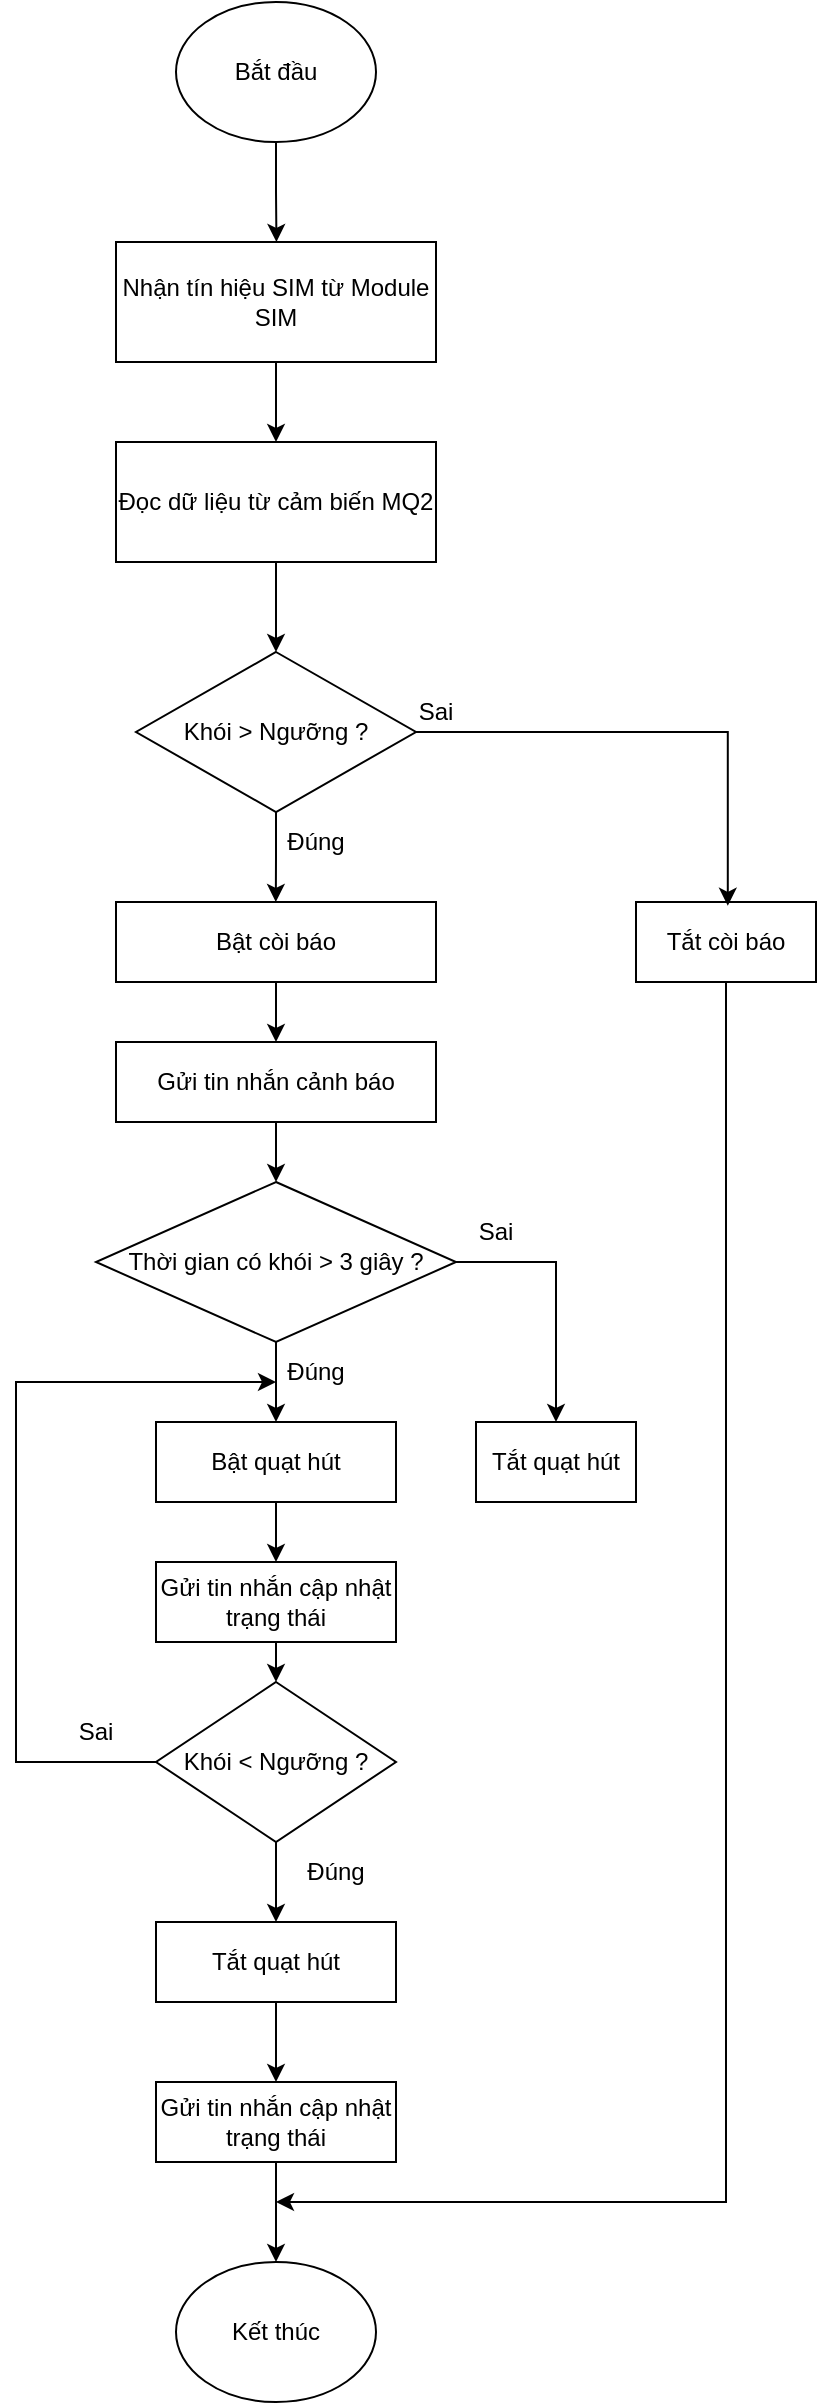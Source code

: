 <mxfile version="24.5.2" type="github">
  <diagram id="C5RBs43oDa-KdzZeNtuy" name="Page-1">
    <mxGraphModel dx="983" dy="513" grid="1" gridSize="10" guides="1" tooltips="1" connect="1" arrows="1" fold="1" page="1" pageScale="1" pageWidth="827" pageHeight="1169" math="0" shadow="0">
      <root>
        <mxCell id="WIyWlLk6GJQsqaUBKTNV-0" />
        <mxCell id="WIyWlLk6GJQsqaUBKTNV-1" parent="WIyWlLk6GJQsqaUBKTNV-0" />
        <mxCell id="eV6czUfD6VqGQYj8JQj0-36" style="edgeStyle=orthogonalEdgeStyle;rounded=0;orthogonalLoop=1;jettySize=auto;html=1;exitX=0.5;exitY=1;exitDx=0;exitDy=0;" parent="WIyWlLk6GJQsqaUBKTNV-1" source="eV6czUfD6VqGQYj8JQj0-37" edge="1">
          <mxGeometry relative="1" as="geometry">
            <mxPoint x="370.222" y="130" as="targetPoint" />
          </mxGeometry>
        </mxCell>
        <mxCell id="eV6czUfD6VqGQYj8JQj0-37" value="Bắt đầu" style="ellipse;whiteSpace=wrap;html=1;" parent="WIyWlLk6GJQsqaUBKTNV-1" vertex="1">
          <mxGeometry x="320" y="10" width="100" height="70" as="geometry" />
        </mxCell>
        <mxCell id="eV6czUfD6VqGQYj8JQj0-38" style="edgeStyle=orthogonalEdgeStyle;rounded=0;orthogonalLoop=1;jettySize=auto;html=1;exitX=0.5;exitY=1;exitDx=0;exitDy=0;" parent="WIyWlLk6GJQsqaUBKTNV-1" source="eV6czUfD6VqGQYj8JQj0-39" edge="1">
          <mxGeometry relative="1" as="geometry">
            <mxPoint x="369.903" y="460.0" as="targetPoint" />
          </mxGeometry>
        </mxCell>
        <mxCell id="eV6czUfD6VqGQYj8JQj0-39" value="Khói &amp;gt; Ngưỡng&lt;span style=&quot;background-color: initial;&quot;&gt;&amp;nbsp;?&lt;/span&gt;" style="rhombus;whiteSpace=wrap;html=1;" parent="WIyWlLk6GJQsqaUBKTNV-1" vertex="1">
          <mxGeometry x="300" y="335" width="140" height="80" as="geometry" />
        </mxCell>
        <mxCell id="eV6czUfD6VqGQYj8JQj0-40" value="Đúng" style="text;html=1;align=center;verticalAlign=middle;whiteSpace=wrap;rounded=0;" parent="WIyWlLk6GJQsqaUBKTNV-1" vertex="1">
          <mxGeometry x="360" y="415" width="60" height="30" as="geometry" />
        </mxCell>
        <mxCell id="eV6czUfD6VqGQYj8JQj0-41" value="Sai" style="text;html=1;align=center;verticalAlign=middle;whiteSpace=wrap;rounded=0;" parent="WIyWlLk6GJQsqaUBKTNV-1" vertex="1">
          <mxGeometry x="420" y="350" width="60" height="30" as="geometry" />
        </mxCell>
        <mxCell id="eV6czUfD6VqGQYj8JQj0-42" style="edgeStyle=orthogonalEdgeStyle;rounded=0;orthogonalLoop=1;jettySize=auto;html=1;exitX=0.5;exitY=1;exitDx=0;exitDy=0;entryX=0.5;entryY=0;entryDx=0;entryDy=0;" parent="WIyWlLk6GJQsqaUBKTNV-1" source="eV6czUfD6VqGQYj8JQj0-43" target="eV6czUfD6VqGQYj8JQj0-54" edge="1">
          <mxGeometry relative="1" as="geometry" />
        </mxCell>
        <mxCell id="eV6czUfD6VqGQYj8JQj0-43" value="Bật còi báo" style="rounded=0;whiteSpace=wrap;html=1;" parent="WIyWlLk6GJQsqaUBKTNV-1" vertex="1">
          <mxGeometry x="290" y="460" width="160" height="40" as="geometry" />
        </mxCell>
        <mxCell id="FJLjPTKl1IDsrWtH4jEv-2" style="edgeStyle=orthogonalEdgeStyle;rounded=0;orthogonalLoop=1;jettySize=auto;html=1;" edge="1" parent="WIyWlLk6GJQsqaUBKTNV-1" source="eV6czUfD6VqGQYj8JQj0-44">
          <mxGeometry relative="1" as="geometry">
            <mxPoint x="370" y="1110" as="targetPoint" />
            <Array as="points">
              <mxPoint x="595" y="1110" />
            </Array>
          </mxGeometry>
        </mxCell>
        <mxCell id="eV6czUfD6VqGQYj8JQj0-44" value="Tắt còi báo" style="rounded=0;whiteSpace=wrap;html=1;" parent="WIyWlLk6GJQsqaUBKTNV-1" vertex="1">
          <mxGeometry x="550" y="460" width="90" height="40" as="geometry" />
        </mxCell>
        <mxCell id="eV6czUfD6VqGQYj8JQj0-45" style="edgeStyle=orthogonalEdgeStyle;rounded=0;orthogonalLoop=1;jettySize=auto;html=1;exitX=0.5;exitY=1;exitDx=0;exitDy=0;entryX=0.5;entryY=0;entryDx=0;entryDy=0;" parent="WIyWlLk6GJQsqaUBKTNV-1" source="eV6czUfD6VqGQYj8JQj0-46" target="eV6czUfD6VqGQYj8JQj0-48" edge="1">
          <mxGeometry relative="1" as="geometry" />
        </mxCell>
        <mxCell id="eV6czUfD6VqGQYj8JQj0-46" value="Thời gian có khói &amp;gt; 3 giây ?" style="rhombus;whiteSpace=wrap;html=1;" parent="WIyWlLk6GJQsqaUBKTNV-1" vertex="1">
          <mxGeometry x="280" y="600" width="180" height="80" as="geometry" />
        </mxCell>
        <mxCell id="eV6czUfD6VqGQYj8JQj0-47" style="edgeStyle=orthogonalEdgeStyle;rounded=0;orthogonalLoop=1;jettySize=auto;html=1;exitX=0.5;exitY=1;exitDx=0;exitDy=0;entryX=0.5;entryY=0;entryDx=0;entryDy=0;" parent="WIyWlLk6GJQsqaUBKTNV-1" source="eV6czUfD6VqGQYj8JQj0-48" target="eV6czUfD6VqGQYj8JQj0-68" edge="1">
          <mxGeometry relative="1" as="geometry" />
        </mxCell>
        <mxCell id="eV6czUfD6VqGQYj8JQj0-48" value="Bật quạt hút" style="rounded=0;whiteSpace=wrap;html=1;" parent="WIyWlLk6GJQsqaUBKTNV-1" vertex="1">
          <mxGeometry x="310" y="720" width="120" height="40" as="geometry" />
        </mxCell>
        <mxCell id="eV6czUfD6VqGQYj8JQj0-49" value="Kết thúc" style="ellipse;whiteSpace=wrap;html=1;" parent="WIyWlLk6GJQsqaUBKTNV-1" vertex="1">
          <mxGeometry x="320" y="1140" width="100" height="70" as="geometry" />
        </mxCell>
        <mxCell id="eV6czUfD6VqGQYj8JQj0-50" value="" style="edgeStyle=orthogonalEdgeStyle;rounded=0;orthogonalLoop=1;jettySize=auto;html=1;entryX=0.5;entryY=0;entryDx=0;entryDy=0;exitX=0.5;exitY=1;exitDx=0;exitDy=0;" parent="WIyWlLk6GJQsqaUBKTNV-1" source="eV6czUfD6VqGQYj8JQj0-51" target="eV6czUfD6VqGQYj8JQj0-39" edge="1">
          <mxGeometry relative="1" as="geometry">
            <mxPoint x="370" y="330" as="targetPoint" />
            <Array as="points">
              <mxPoint x="370" y="310" />
              <mxPoint x="370" y="310" />
            </Array>
          </mxGeometry>
        </mxCell>
        <mxCell id="eV6czUfD6VqGQYj8JQj0-51" value="Đọc dữ liệu từ cảm biến MQ2" style="rounded=0;whiteSpace=wrap;html=1;" parent="WIyWlLk6GJQsqaUBKTNV-1" vertex="1">
          <mxGeometry x="290" y="230" width="160" height="60" as="geometry" />
        </mxCell>
        <mxCell id="eV6czUfD6VqGQYj8JQj0-52" value="Nhận tín hiệu SIM từ Module SIM" style="rounded=0;whiteSpace=wrap;html=1;" parent="WIyWlLk6GJQsqaUBKTNV-1" vertex="1">
          <mxGeometry x="290" y="130" width="160" height="60" as="geometry" />
        </mxCell>
        <mxCell id="eV6czUfD6VqGQYj8JQj0-53" value="" style="endArrow=classic;html=1;rounded=0;exitX=0.5;exitY=1;exitDx=0;exitDy=0;" parent="WIyWlLk6GJQsqaUBKTNV-1" source="eV6czUfD6VqGQYj8JQj0-52" edge="1">
          <mxGeometry width="50" height="50" relative="1" as="geometry">
            <mxPoint x="400" y="280" as="sourcePoint" />
            <mxPoint x="370" y="230" as="targetPoint" />
          </mxGeometry>
        </mxCell>
        <mxCell id="eV6czUfD6VqGQYj8JQj0-54" value="Gửi tin nhắn cảnh báo" style="rounded=0;whiteSpace=wrap;html=1;" parent="WIyWlLk6GJQsqaUBKTNV-1" vertex="1">
          <mxGeometry x="290" y="530" width="160" height="40" as="geometry" />
        </mxCell>
        <mxCell id="eV6czUfD6VqGQYj8JQj0-55" value="Đúng" style="text;html=1;align=center;verticalAlign=middle;whiteSpace=wrap;rounded=0;" parent="WIyWlLk6GJQsqaUBKTNV-1" vertex="1">
          <mxGeometry x="360" y="680" width="60" height="30" as="geometry" />
        </mxCell>
        <mxCell id="eV6czUfD6VqGQYj8JQj0-56" value="Tắt quạt hút" style="rounded=0;whiteSpace=wrap;html=1;" parent="WIyWlLk6GJQsqaUBKTNV-1" vertex="1">
          <mxGeometry x="470" y="720" width="80" height="40" as="geometry" />
        </mxCell>
        <mxCell id="eV6czUfD6VqGQYj8JQj0-57" value="" style="endArrow=classic;html=1;rounded=0;exitX=1;exitY=0.5;exitDx=0;exitDy=0;entryX=0.5;entryY=0;entryDx=0;entryDy=0;" parent="WIyWlLk6GJQsqaUBKTNV-1" source="eV6czUfD6VqGQYj8JQj0-46" target="eV6czUfD6VqGQYj8JQj0-56" edge="1">
          <mxGeometry width="50" height="50" relative="1" as="geometry">
            <mxPoint x="400" y="810" as="sourcePoint" />
            <mxPoint x="450" y="760" as="targetPoint" />
            <Array as="points">
              <mxPoint x="510" y="640" />
            </Array>
          </mxGeometry>
        </mxCell>
        <mxCell id="eV6czUfD6VqGQYj8JQj0-58" value="Sai" style="text;html=1;align=center;verticalAlign=middle;whiteSpace=wrap;rounded=0;" parent="WIyWlLk6GJQsqaUBKTNV-1" vertex="1">
          <mxGeometry x="450" y="610" width="60" height="30" as="geometry" />
        </mxCell>
        <mxCell id="eV6czUfD6VqGQYj8JQj0-59" style="edgeStyle=orthogonalEdgeStyle;rounded=0;orthogonalLoop=1;jettySize=auto;html=1;exitX=0.5;exitY=1;exitDx=0;exitDy=0;entryX=0.5;entryY=0;entryDx=0;entryDy=0;" parent="WIyWlLk6GJQsqaUBKTNV-1" source="eV6czUfD6VqGQYj8JQj0-61" target="eV6czUfD6VqGQYj8JQj0-63" edge="1">
          <mxGeometry relative="1" as="geometry" />
        </mxCell>
        <mxCell id="eV6czUfD6VqGQYj8JQj0-60" style="edgeStyle=orthogonalEdgeStyle;rounded=0;orthogonalLoop=1;jettySize=auto;html=1;exitX=0;exitY=0.5;exitDx=0;exitDy=0;" parent="WIyWlLk6GJQsqaUBKTNV-1" edge="1">
          <mxGeometry relative="1" as="geometry">
            <mxPoint x="370" y="700" as="targetPoint" />
            <mxPoint x="315.0" y="890" as="sourcePoint" />
            <Array as="points">
              <mxPoint x="240" y="890" />
              <mxPoint x="240" y="700" />
            </Array>
          </mxGeometry>
        </mxCell>
        <mxCell id="eV6czUfD6VqGQYj8JQj0-61" value="Khói &amp;lt; Ngưỡng ?" style="rhombus;whiteSpace=wrap;html=1;" parent="WIyWlLk6GJQsqaUBKTNV-1" vertex="1">
          <mxGeometry x="310" y="850" width="120" height="80" as="geometry" />
        </mxCell>
        <mxCell id="eV6czUfD6VqGQYj8JQj0-62" style="edgeStyle=orthogonalEdgeStyle;rounded=0;orthogonalLoop=1;jettySize=auto;html=1;exitX=0.5;exitY=1;exitDx=0;exitDy=0;entryX=0.5;entryY=0;entryDx=0;entryDy=0;" parent="WIyWlLk6GJQsqaUBKTNV-1" source="eV6czUfD6VqGQYj8JQj0-63" target="eV6czUfD6VqGQYj8JQj0-70" edge="1">
          <mxGeometry relative="1" as="geometry" />
        </mxCell>
        <mxCell id="eV6czUfD6VqGQYj8JQj0-63" value="Tắt quạt hút" style="rounded=0;whiteSpace=wrap;html=1;" parent="WIyWlLk6GJQsqaUBKTNV-1" vertex="1">
          <mxGeometry x="310" y="970" width="120" height="40" as="geometry" />
        </mxCell>
        <mxCell id="eV6czUfD6VqGQYj8JQj0-64" value="Đúng" style="text;html=1;align=center;verticalAlign=middle;whiteSpace=wrap;rounded=0;" parent="WIyWlLk6GJQsqaUBKTNV-1" vertex="1">
          <mxGeometry x="370" y="930" width="60" height="30" as="geometry" />
        </mxCell>
        <mxCell id="eV6czUfD6VqGQYj8JQj0-65" value="Sai" style="text;html=1;align=center;verticalAlign=middle;whiteSpace=wrap;rounded=0;" parent="WIyWlLk6GJQsqaUBKTNV-1" vertex="1">
          <mxGeometry x="250" y="860" width="60" height="30" as="geometry" />
        </mxCell>
        <mxCell id="eV6czUfD6VqGQYj8JQj0-66" value="" style="endArrow=classic;html=1;rounded=0;exitX=0.5;exitY=1;exitDx=0;exitDy=0;" parent="WIyWlLk6GJQsqaUBKTNV-1" source="eV6czUfD6VqGQYj8JQj0-54" edge="1">
          <mxGeometry width="50" height="50" relative="1" as="geometry">
            <mxPoint x="330" y="770" as="sourcePoint" />
            <mxPoint x="370" y="600" as="targetPoint" />
          </mxGeometry>
        </mxCell>
        <mxCell id="eV6czUfD6VqGQYj8JQj0-67" style="edgeStyle=orthogonalEdgeStyle;rounded=0;orthogonalLoop=1;jettySize=auto;html=1;exitX=0.5;exitY=1;exitDx=0;exitDy=0;entryX=0.5;entryY=0;entryDx=0;entryDy=0;" parent="WIyWlLk6GJQsqaUBKTNV-1" source="eV6czUfD6VqGQYj8JQj0-68" target="eV6czUfD6VqGQYj8JQj0-61" edge="1">
          <mxGeometry relative="1" as="geometry" />
        </mxCell>
        <mxCell id="eV6czUfD6VqGQYj8JQj0-68" value="Gửi tin nhắn cập nhật trạng thái" style="rounded=0;whiteSpace=wrap;html=1;" parent="WIyWlLk6GJQsqaUBKTNV-1" vertex="1">
          <mxGeometry x="310" y="790" width="120" height="40" as="geometry" />
        </mxCell>
        <mxCell id="eV6czUfD6VqGQYj8JQj0-69" style="edgeStyle=orthogonalEdgeStyle;rounded=0;orthogonalLoop=1;jettySize=auto;html=1;exitX=0.5;exitY=1;exitDx=0;exitDy=0;entryX=0.5;entryY=0;entryDx=0;entryDy=0;" parent="WIyWlLk6GJQsqaUBKTNV-1" source="eV6czUfD6VqGQYj8JQj0-70" target="eV6czUfD6VqGQYj8JQj0-49" edge="1">
          <mxGeometry relative="1" as="geometry" />
        </mxCell>
        <mxCell id="eV6czUfD6VqGQYj8JQj0-70" value="Gửi tin nhắn cập nhật trạng thái" style="rounded=0;whiteSpace=wrap;html=1;" parent="WIyWlLk6GJQsqaUBKTNV-1" vertex="1">
          <mxGeometry x="310" y="1050" width="120" height="40" as="geometry" />
        </mxCell>
        <mxCell id="eV6czUfD6VqGQYj8JQj0-71" style="edgeStyle=orthogonalEdgeStyle;rounded=0;orthogonalLoop=1;jettySize=auto;html=1;exitX=1;exitY=0.5;exitDx=0;exitDy=0;entryX=0.51;entryY=0.047;entryDx=0;entryDy=0;entryPerimeter=0;" parent="WIyWlLk6GJQsqaUBKTNV-1" source="eV6czUfD6VqGQYj8JQj0-39" target="eV6czUfD6VqGQYj8JQj0-44" edge="1">
          <mxGeometry relative="1" as="geometry" />
        </mxCell>
      </root>
    </mxGraphModel>
  </diagram>
</mxfile>

